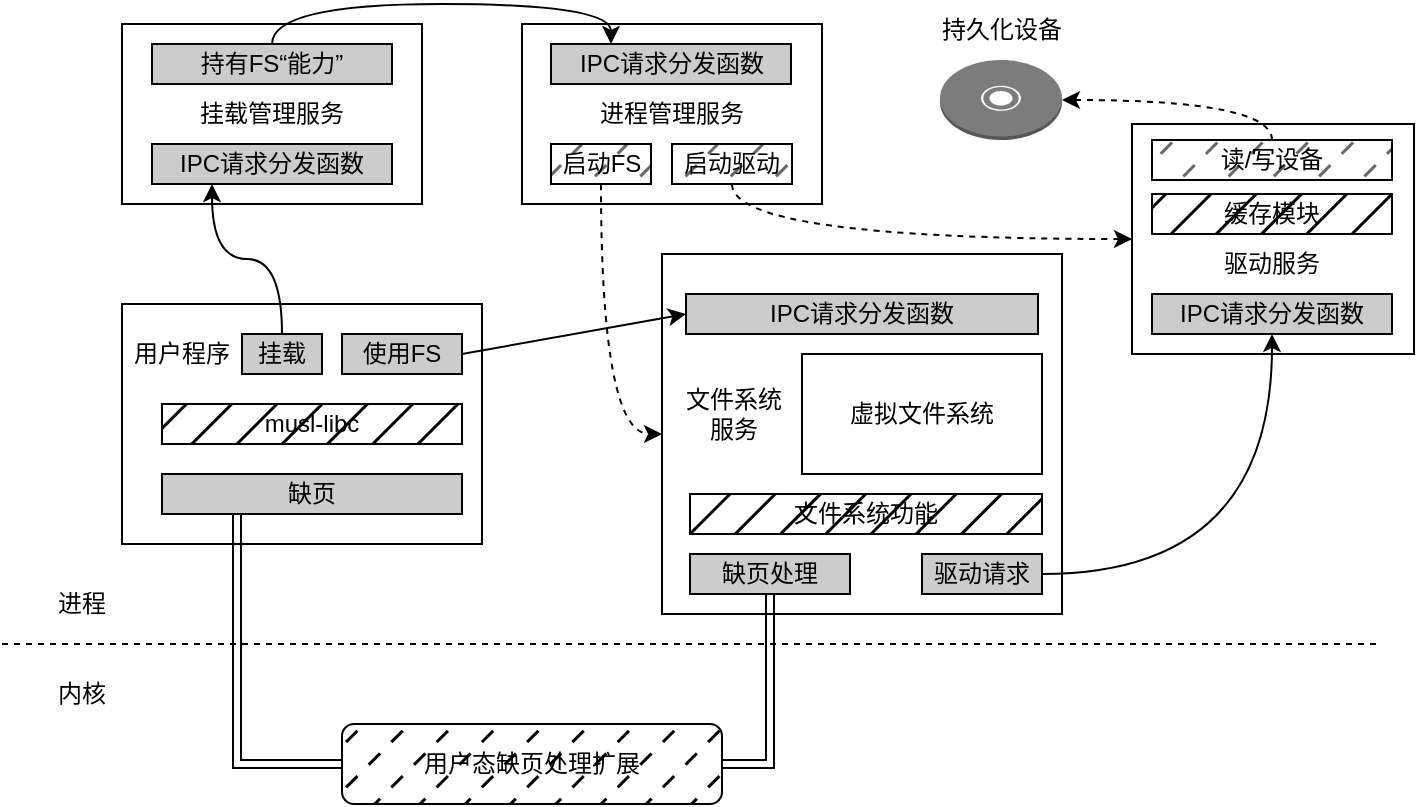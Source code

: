 <mxfile version="20.6.0" type="github">
  <diagram id="Nar-YL3yUSGKBsn7vBqp" name="第 1 页">
    <mxGraphModel dx="870" dy="594" grid="1" gridSize="10" guides="1" tooltips="1" connect="1" arrows="1" fold="1" page="1" pageScale="1" pageWidth="827" pageHeight="1169" math="0" shadow="0">
      <root>
        <mxCell id="0" />
        <mxCell id="1" parent="0" />
        <mxCell id="EpZc5_kadwhAyWc8rpwV-1" value="挂载管理服务" style="rounded=0;whiteSpace=wrap;html=1;" parent="1" vertex="1">
          <mxGeometry x="130" y="410" width="150" height="90" as="geometry" />
        </mxCell>
        <mxCell id="EpZc5_kadwhAyWc8rpwV-2" value="" style="rounded=0;whiteSpace=wrap;html=1;" parent="1" vertex="1">
          <mxGeometry x="130" y="550" width="180" height="120" as="geometry" />
        </mxCell>
        <mxCell id="EpZc5_kadwhAyWc8rpwV-3" value="" style="rounded=0;whiteSpace=wrap;html=1;" parent="1" vertex="1">
          <mxGeometry x="400" y="525" width="200" height="180" as="geometry" />
        </mxCell>
        <mxCell id="EpZc5_kadwhAyWc8rpwV-4" value="" style="rounded=0;whiteSpace=wrap;html=1;" parent="1" vertex="1">
          <mxGeometry x="635" y="460" width="141" height="115" as="geometry" />
        </mxCell>
        <mxCell id="EpZc5_kadwhAyWc8rpwV-5" value="进程管理服务" style="rounded=0;whiteSpace=wrap;html=1;" parent="1" vertex="1">
          <mxGeometry x="330" y="410" width="150" height="90" as="geometry" />
        </mxCell>
        <mxCell id="EpZc5_kadwhAyWc8rpwV-6" value="" style="outlineConnect=0;dashed=0;verticalLabelPosition=bottom;verticalAlign=top;align=center;html=1;shape=mxgraph.aws3.disk;fillColor=#7D7C7C;gradientColor=none;" parent="1" vertex="1">
          <mxGeometry x="539" y="428" width="61" height="40" as="geometry" />
        </mxCell>
        <mxCell id="EpZc5_kadwhAyWc8rpwV-7" value="持久化设备" style="text;html=1;strokeColor=none;fillColor=none;align=center;verticalAlign=middle;whiteSpace=wrap;rounded=0;" parent="1" vertex="1">
          <mxGeometry x="524.5" y="398" width="90" height="30" as="geometry" />
        </mxCell>
        <mxCell id="EpZc5_kadwhAyWc8rpwV-8" value="musl-libc" style="rounded=0;whiteSpace=wrap;html=1;fillColor=#000000;fillStyle=hatch;" parent="1" vertex="1">
          <mxGeometry x="150" y="600" width="150" height="20" as="geometry" />
        </mxCell>
        <mxCell id="EpZc5_kadwhAyWc8rpwV-10" value="IPC请求分发函数" style="rounded=0;whiteSpace=wrap;html=1;fillColor=#CCCCCC;" parent="1" vertex="1">
          <mxGeometry x="412" y="545" width="176" height="20" as="geometry" />
        </mxCell>
        <mxCell id="EpZc5_kadwhAyWc8rpwV-11" value="IPC请求分发函数" style="rounded=0;whiteSpace=wrap;html=1;fillColor=#CCCCCC;" parent="1" vertex="1">
          <mxGeometry x="645" y="545" width="120" height="20" as="geometry" />
        </mxCell>
        <mxCell id="EpZc5_kadwhAyWc8rpwV-12" value="IPC请求分发函数" style="rounded=0;whiteSpace=wrap;html=1;fillColor=#CCCCCC;" parent="1" vertex="1">
          <mxGeometry x="145" y="470" width="120" height="20" as="geometry" />
        </mxCell>
        <mxCell id="EpZc5_kadwhAyWc8rpwV-13" value="IPC请求分发函数" style="rounded=0;whiteSpace=wrap;html=1;fillColor=#CCCCCC;" parent="1" vertex="1">
          <mxGeometry x="344.5" y="420" width="120" height="20" as="geometry" />
        </mxCell>
        <mxCell id="EpZc5_kadwhAyWc8rpwV-24" style="edgeStyle=orthogonalEdgeStyle;curved=1;rounded=0;orthogonalLoop=1;jettySize=auto;html=1;exitX=0.5;exitY=0;exitDx=0;exitDy=0;entryX=0.25;entryY=0;entryDx=0;entryDy=0;" parent="1" source="EpZc5_kadwhAyWc8rpwV-14" target="EpZc5_kadwhAyWc8rpwV-13" edge="1">
          <mxGeometry relative="1" as="geometry" />
        </mxCell>
        <mxCell id="EpZc5_kadwhAyWc8rpwV-14" value="持有FS“能力”" style="rounded=0;whiteSpace=wrap;html=1;fillColor=#CCCCCC;" parent="1" vertex="1">
          <mxGeometry x="145" y="420" width="120" height="20" as="geometry" />
        </mxCell>
        <mxCell id="EpZc5_kadwhAyWc8rpwV-26" style="edgeStyle=orthogonalEdgeStyle;curved=1;rounded=0;orthogonalLoop=1;jettySize=auto;html=1;exitX=0.5;exitY=1;exitDx=0;exitDy=0;entryX=0;entryY=0.5;entryDx=0;entryDy=0;dashed=1;" parent="1" source="EpZc5_kadwhAyWc8rpwV-15" target="EpZc5_kadwhAyWc8rpwV-3" edge="1">
          <mxGeometry relative="1" as="geometry" />
        </mxCell>
        <mxCell id="EpZc5_kadwhAyWc8rpwV-15" value="启动FS" style="rounded=0;whiteSpace=wrap;html=1;fillStyle=dashed;fillColor=#666666;" parent="1" vertex="1">
          <mxGeometry x="344.5" y="470" width="50" height="20" as="geometry" />
        </mxCell>
        <mxCell id="EpZc5_kadwhAyWc8rpwV-28" style="edgeStyle=orthogonalEdgeStyle;curved=1;rounded=0;orthogonalLoop=1;jettySize=auto;html=1;exitX=0.5;exitY=0;exitDx=0;exitDy=0;dashed=1;" parent="1" source="EpZc5_kadwhAyWc8rpwV-16" target="EpZc5_kadwhAyWc8rpwV-6" edge="1">
          <mxGeometry relative="1" as="geometry" />
        </mxCell>
        <mxCell id="EpZc5_kadwhAyWc8rpwV-16" value="读/写设备" style="rounded=0;whiteSpace=wrap;html=1;fillStyle=dashed;fillColor=#666666;" parent="1" vertex="1">
          <mxGeometry x="645" y="468" width="120" height="20" as="geometry" />
        </mxCell>
        <mxCell id="EpZc5_kadwhAyWc8rpwV-22" style="edgeStyle=orthogonalEdgeStyle;rounded=0;orthogonalLoop=1;jettySize=auto;html=1;exitX=0.5;exitY=0;exitDx=0;exitDy=0;entryX=0.25;entryY=1;entryDx=0;entryDy=0;curved=1;" parent="1" source="EpZc5_kadwhAyWc8rpwV-17" target="EpZc5_kadwhAyWc8rpwV-12" edge="1">
          <mxGeometry relative="1" as="geometry" />
        </mxCell>
        <mxCell id="EpZc5_kadwhAyWc8rpwV-17" value="挂载" style="rounded=0;whiteSpace=wrap;html=1;fillColor=#CCCCCC;" parent="1" vertex="1">
          <mxGeometry x="190" y="565" width="40" height="20" as="geometry" />
        </mxCell>
        <mxCell id="MVjB3b37cwM67B8jodCj-4" style="rounded=0;orthogonalLoop=1;jettySize=auto;html=1;exitX=1;exitY=0.5;exitDx=0;exitDy=0;entryX=0;entryY=0.5;entryDx=0;entryDy=0;" edge="1" parent="1" source="EpZc5_kadwhAyWc8rpwV-18" target="EpZc5_kadwhAyWc8rpwV-10">
          <mxGeometry relative="1" as="geometry" />
        </mxCell>
        <mxCell id="EpZc5_kadwhAyWc8rpwV-18" value="使用FS" style="rounded=0;whiteSpace=wrap;html=1;fillColor=#CCCCCC;" parent="1" vertex="1">
          <mxGeometry x="240" y="565" width="60" height="20" as="geometry" />
        </mxCell>
        <mxCell id="EpZc5_kadwhAyWc8rpwV-27" style="edgeStyle=orthogonalEdgeStyle;curved=1;rounded=0;orthogonalLoop=1;jettySize=auto;html=1;exitX=0.5;exitY=1;exitDx=0;exitDy=0;entryX=0;entryY=0.5;entryDx=0;entryDy=0;dashed=1;" parent="1" source="EpZc5_kadwhAyWc8rpwV-25" target="EpZc5_kadwhAyWc8rpwV-4" edge="1">
          <mxGeometry relative="1" as="geometry" />
        </mxCell>
        <mxCell id="EpZc5_kadwhAyWc8rpwV-25" value="启动驱动" style="rounded=0;whiteSpace=wrap;html=1;fillStyle=dashed;fillColor=#666666;" parent="1" vertex="1">
          <mxGeometry x="405" y="470" width="60" height="20" as="geometry" />
        </mxCell>
        <mxCell id="EpZc5_kadwhAyWc8rpwV-30" style="edgeStyle=orthogonalEdgeStyle;curved=1;rounded=0;orthogonalLoop=1;jettySize=auto;html=1;exitX=1;exitY=0.5;exitDx=0;exitDy=0;entryX=0.5;entryY=1;entryDx=0;entryDy=0;" parent="1" source="EpZc5_kadwhAyWc8rpwV-29" target="EpZc5_kadwhAyWc8rpwV-11" edge="1">
          <mxGeometry relative="1" as="geometry" />
        </mxCell>
        <mxCell id="EpZc5_kadwhAyWc8rpwV-29" value="驱动请求" style="rounded=0;whiteSpace=wrap;html=1;fillColor=#CCCCCC;" parent="1" vertex="1">
          <mxGeometry x="530" y="675" width="60" height="20" as="geometry" />
        </mxCell>
        <mxCell id="EpZc5_kadwhAyWc8rpwV-31" value="文件系统功能" style="rounded=0;whiteSpace=wrap;html=1;fillColor=#000000;fillStyle=hatch;" parent="1" vertex="1">
          <mxGeometry x="414" y="645" width="176" height="20" as="geometry" />
        </mxCell>
        <mxCell id="zIPyXKhynso7Kex6nMVG-2" value="虚拟文件系统" style="rounded=0;whiteSpace=wrap;html=1;" parent="1" vertex="1">
          <mxGeometry x="470" y="575" width="120" height="60" as="geometry" />
        </mxCell>
        <mxCell id="zIPyXKhynso7Kex6nMVG-3" value="文件系统服务" style="text;html=1;strokeColor=none;fillColor=none;align=center;verticalAlign=middle;whiteSpace=wrap;rounded=0;" parent="1" vertex="1">
          <mxGeometry x="406" y="590" width="60" height="30" as="geometry" />
        </mxCell>
        <mxCell id="zIPyXKhynso7Kex6nMVG-4" value="缓存模块" style="rounded=0;whiteSpace=wrap;html=1;fillColor=#000000;fillStyle=hatch;" parent="1" vertex="1">
          <mxGeometry x="645" y="495" width="120" height="20" as="geometry" />
        </mxCell>
        <mxCell id="zIPyXKhynso7Kex6nMVG-5" value="" style="endArrow=none;dashed=1;html=1;rounded=0;" parent="1" edge="1">
          <mxGeometry width="50" height="50" relative="1" as="geometry">
            <mxPoint x="70" y="720" as="sourcePoint" />
            <mxPoint x="760" y="720" as="targetPoint" />
          </mxGeometry>
        </mxCell>
        <mxCell id="zIPyXKhynso7Kex6nMVG-6" value="进程" style="text;html=1;strokeColor=none;fillColor=none;align=center;verticalAlign=middle;whiteSpace=wrap;rounded=0;fillStyle=hatch;" parent="1" vertex="1">
          <mxGeometry x="80" y="685" width="60" height="30" as="geometry" />
        </mxCell>
        <mxCell id="zIPyXKhynso7Kex6nMVG-7" value="内核" style="text;html=1;strokeColor=none;fillColor=none;align=center;verticalAlign=middle;whiteSpace=wrap;rounded=0;fillStyle=hatch;" parent="1" vertex="1">
          <mxGeometry x="80" y="730" width="60" height="30" as="geometry" />
        </mxCell>
        <mxCell id="zIPyXKhynso7Kex6nMVG-12" style="edgeStyle=orthogonalEdgeStyle;curved=1;rounded=0;orthogonalLoop=1;jettySize=auto;html=1;exitX=1;exitY=0.5;exitDx=0;exitDy=0;entryX=0.5;entryY=1;entryDx=0;entryDy=0;shape=link;" parent="1" source="zIPyXKhynso7Kex6nMVG-8" target="zIPyXKhynso7Kex6nMVG-11" edge="1">
          <mxGeometry relative="1" as="geometry" />
        </mxCell>
        <mxCell id="zIPyXKhynso7Kex6nMVG-8" value="用户态缺页处理扩展" style="rounded=1;whiteSpace=wrap;html=1;fillStyle=dashed;fillColor=#000000;" parent="1" vertex="1">
          <mxGeometry x="240" y="760" width="190" height="40" as="geometry" />
        </mxCell>
        <mxCell id="zIPyXKhynso7Kex6nMVG-10" style="edgeStyle=orthogonalEdgeStyle;rounded=0;orthogonalLoop=1;jettySize=auto;html=1;exitX=0.25;exitY=1;exitDx=0;exitDy=0;entryX=0;entryY=0.5;entryDx=0;entryDy=0;curved=1;shape=link;" parent="1" source="zIPyXKhynso7Kex6nMVG-9" target="zIPyXKhynso7Kex6nMVG-8" edge="1">
          <mxGeometry relative="1" as="geometry">
            <Array as="points">
              <mxPoint x="188" y="780" />
            </Array>
          </mxGeometry>
        </mxCell>
        <mxCell id="zIPyXKhynso7Kex6nMVG-9" value="缺页" style="rounded=0;whiteSpace=wrap;html=1;fillColor=#CCCCCC;" parent="1" vertex="1">
          <mxGeometry x="150" y="635" width="150" height="20" as="geometry" />
        </mxCell>
        <mxCell id="zIPyXKhynso7Kex6nMVG-11" value="缺页处理" style="rounded=0;whiteSpace=wrap;html=1;fillColor=#CCCCCC;" parent="1" vertex="1">
          <mxGeometry x="414" y="675" width="80" height="20" as="geometry" />
        </mxCell>
        <mxCell id="MVjB3b37cwM67B8jodCj-3" value="用户程序" style="text;html=1;strokeColor=none;fillColor=none;align=center;verticalAlign=middle;whiteSpace=wrap;rounded=0;" vertex="1" parent="1">
          <mxGeometry x="130" y="560" width="60" height="30" as="geometry" />
        </mxCell>
        <mxCell id="MVjB3b37cwM67B8jodCj-5" style="edgeStyle=none;rounded=0;orthogonalLoop=1;jettySize=auto;html=1;exitX=0.75;exitY=1;exitDx=0;exitDy=0;" edge="1" parent="1" source="zIPyXKhynso7Kex6nMVG-4" target="zIPyXKhynso7Kex6nMVG-4">
          <mxGeometry relative="1" as="geometry" />
        </mxCell>
        <mxCell id="MVjB3b37cwM67B8jodCj-6" value="驱动服务" style="text;html=1;strokeColor=none;fillColor=none;align=center;verticalAlign=middle;whiteSpace=wrap;rounded=0;" vertex="1" parent="1">
          <mxGeometry x="675" y="515" width="60" height="30" as="geometry" />
        </mxCell>
      </root>
    </mxGraphModel>
  </diagram>
</mxfile>
